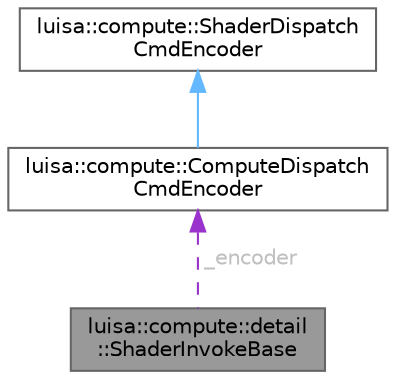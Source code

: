 digraph "luisa::compute::detail::ShaderInvokeBase"
{
 // LATEX_PDF_SIZE
  bgcolor="transparent";
  edge [fontname=Helvetica,fontsize=10,labelfontname=Helvetica,labelfontsize=10];
  node [fontname=Helvetica,fontsize=10,shape=box,height=0.2,width=0.4];
  Node1 [id="Node000001",label="luisa::compute::detail\l::ShaderInvokeBase",height=0.2,width=0.4,color="gray40", fillcolor="grey60", style="filled", fontcolor="black",tooltip=" "];
  Node2 -> Node1 [id="edge1_Node000001_Node000002",dir="back",color="darkorchid3",style="dashed",tooltip=" ",label=" _encoder",fontcolor="grey" ];
  Node2 [id="Node000002",label="luisa::compute::ComputeDispatch\lCmdEncoder",height=0.2,width=0.4,color="gray40", fillcolor="white", style="filled",URL="$classluisa_1_1compute_1_1_compute_dispatch_cmd_encoder.html",tooltip=" "];
  Node3 -> Node2 [id="edge2_Node000002_Node000003",dir="back",color="steelblue1",style="solid",tooltip=" "];
  Node3 [id="Node000003",label="luisa::compute::ShaderDispatch\lCmdEncoder",height=0.2,width=0.4,color="gray40", fillcolor="white", style="filled",URL="$classluisa_1_1compute_1_1_shader_dispatch_cmd_encoder.html",tooltip=" "];
}
